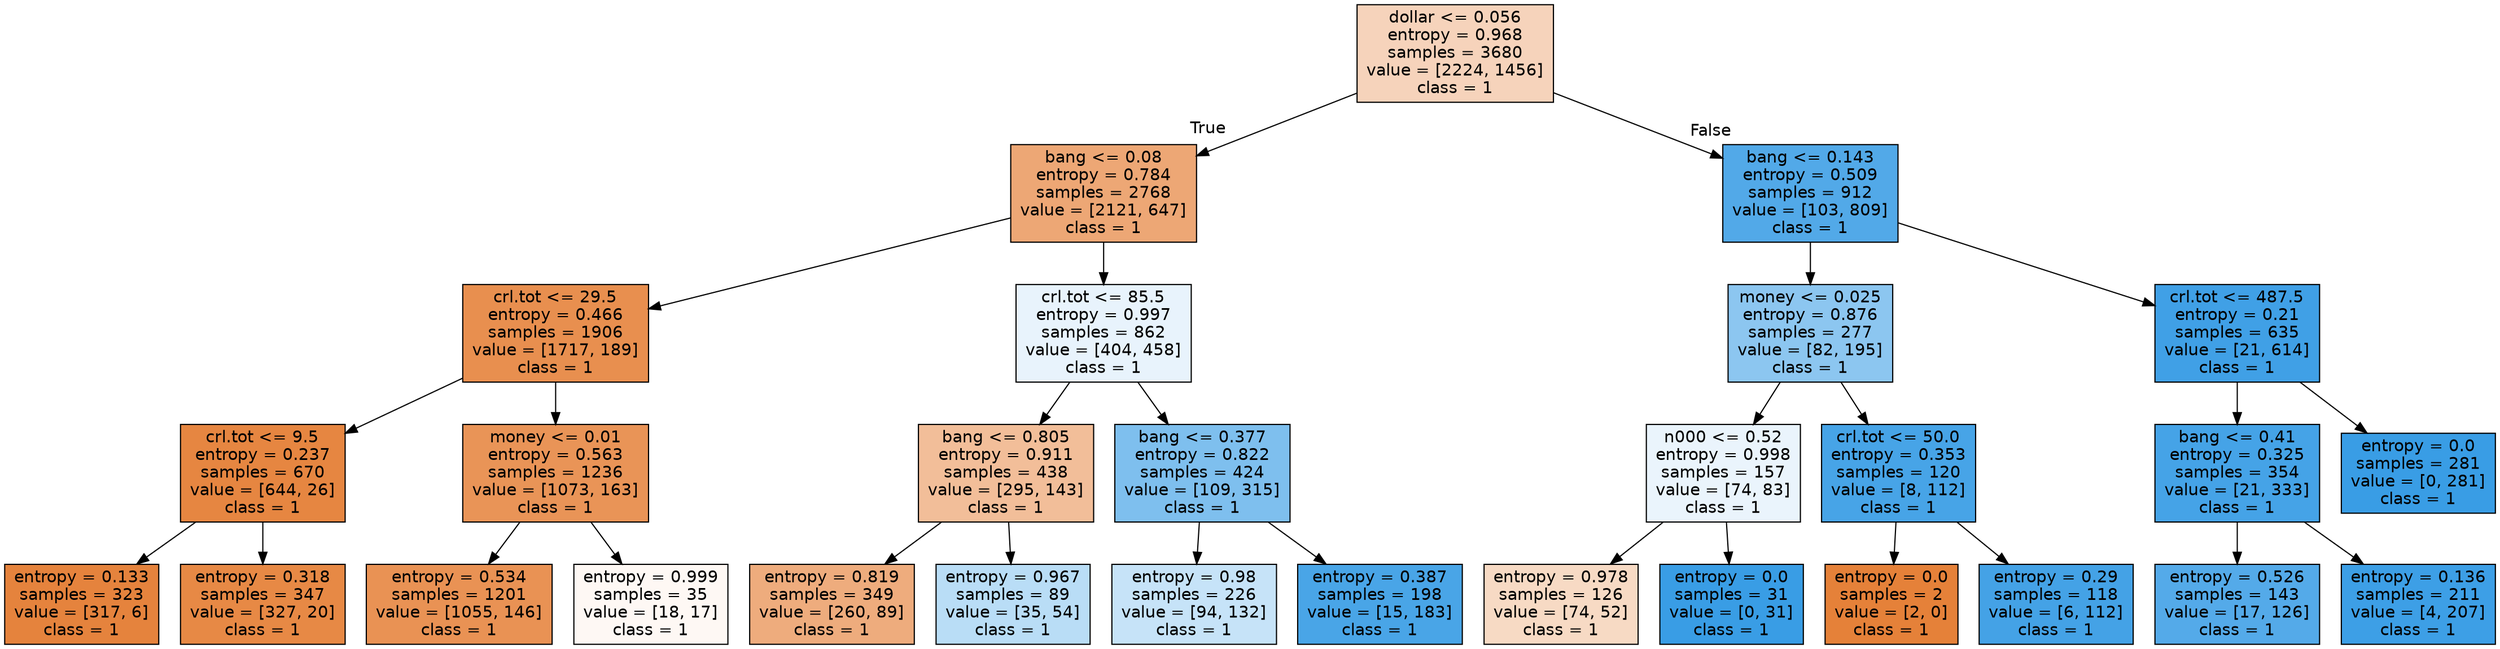digraph Tree {
node [shape=box, style="filled", color="black", fontname="helvetica"] ;
edge [fontname="helvetica"] ;
0 [label="dollar <= 0.056\nentropy = 0.968\nsamples = 3680\nvalue = [2224, 1456]\nclass = 1", fillcolor="#f6d3bb"] ;
1 [label="bang <= 0.08\nentropy = 0.784\nsamples = 2768\nvalue = [2121, 647]\nclass = 1", fillcolor="#eda775"] ;
0 -> 1 [labeldistance=2.5, labelangle=45, headlabel="True"] ;
2 [label="crl.tot <= 29.5\nentropy = 0.466\nsamples = 1906\nvalue = [1717, 189]\nclass = 1", fillcolor="#e88f4f"] ;
1 -> 2 ;
3 [label="crl.tot <= 9.5\nentropy = 0.237\nsamples = 670\nvalue = [644, 26]\nclass = 1", fillcolor="#e68641"] ;
2 -> 3 ;
4 [label="entropy = 0.133\nsamples = 323\nvalue = [317, 6]\nclass = 1", fillcolor="#e5833d"] ;
3 -> 4 ;
5 [label="entropy = 0.318\nsamples = 347\nvalue = [327, 20]\nclass = 1", fillcolor="#e78945"] ;
3 -> 5 ;
6 [label="money <= 0.01\nentropy = 0.563\nsamples = 1236\nvalue = [1073, 163]\nclass = 1", fillcolor="#e99457"] ;
2 -> 6 ;
7 [label="entropy = 0.534\nsamples = 1201\nvalue = [1055, 146]\nclass = 1", fillcolor="#e99254"] ;
6 -> 7 ;
8 [label="entropy = 0.999\nsamples = 35\nvalue = [18, 17]\nclass = 1", fillcolor="#fef8f4"] ;
6 -> 8 ;
9 [label="crl.tot <= 85.5\nentropy = 0.997\nsamples = 862\nvalue = [404, 458]\nclass = 1", fillcolor="#e8f3fc"] ;
1 -> 9 ;
10 [label="bang <= 0.805\nentropy = 0.911\nsamples = 438\nvalue = [295, 143]\nclass = 1", fillcolor="#f2be99"] ;
9 -> 10 ;
11 [label="entropy = 0.819\nsamples = 349\nvalue = [260, 89]\nclass = 1", fillcolor="#eeac7d"] ;
10 -> 11 ;
12 [label="entropy = 0.967\nsamples = 89\nvalue = [35, 54]\nclass = 1", fillcolor="#b9ddf6"] ;
10 -> 12 ;
13 [label="bang <= 0.377\nentropy = 0.822\nsamples = 424\nvalue = [109, 315]\nclass = 1", fillcolor="#7ebfee"] ;
9 -> 13 ;
14 [label="entropy = 0.98\nsamples = 226\nvalue = [94, 132]\nclass = 1", fillcolor="#c6e3f8"] ;
13 -> 14 ;
15 [label="entropy = 0.387\nsamples = 198\nvalue = [15, 183]\nclass = 1", fillcolor="#49a5e7"] ;
13 -> 15 ;
16 [label="bang <= 0.143\nentropy = 0.509\nsamples = 912\nvalue = [103, 809]\nclass = 1", fillcolor="#52a9e8"] ;
0 -> 16 [labeldistance=2.5, labelangle=-45, headlabel="False"] ;
17 [label="money <= 0.025\nentropy = 0.876\nsamples = 277\nvalue = [82, 195]\nclass = 1", fillcolor="#8cc6f0"] ;
16 -> 17 ;
18 [label="n000 <= 0.52\nentropy = 0.998\nsamples = 157\nvalue = [74, 83]\nclass = 1", fillcolor="#eaf4fc"] ;
17 -> 18 ;
19 [label="entropy = 0.978\nsamples = 126\nvalue = [74, 52]\nclass = 1", fillcolor="#f7dac4"] ;
18 -> 19 ;
20 [label="entropy = 0.0\nsamples = 31\nvalue = [0, 31]\nclass = 1", fillcolor="#399de5"] ;
18 -> 20 ;
21 [label="crl.tot <= 50.0\nentropy = 0.353\nsamples = 120\nvalue = [8, 112]\nclass = 1", fillcolor="#47a4e7"] ;
17 -> 21 ;
22 [label="entropy = 0.0\nsamples = 2\nvalue = [2, 0]\nclass = 1", fillcolor="#e58139"] ;
21 -> 22 ;
23 [label="entropy = 0.29\nsamples = 118\nvalue = [6, 112]\nclass = 1", fillcolor="#44a2e6"] ;
21 -> 23 ;
24 [label="crl.tot <= 487.5\nentropy = 0.21\nsamples = 635\nvalue = [21, 614]\nclass = 1", fillcolor="#40a0e6"] ;
16 -> 24 ;
25 [label="bang <= 0.41\nentropy = 0.325\nsamples = 354\nvalue = [21, 333]\nclass = 1", fillcolor="#45a3e7"] ;
24 -> 25 ;
26 [label="entropy = 0.526\nsamples = 143\nvalue = [17, 126]\nclass = 1", fillcolor="#54aae9"] ;
25 -> 26 ;
27 [label="entropy = 0.136\nsamples = 211\nvalue = [4, 207]\nclass = 1", fillcolor="#3d9fe6"] ;
25 -> 27 ;
28 [label="entropy = 0.0\nsamples = 281\nvalue = [0, 281]\nclass = 1", fillcolor="#399de5"] ;
24 -> 28 ;
}